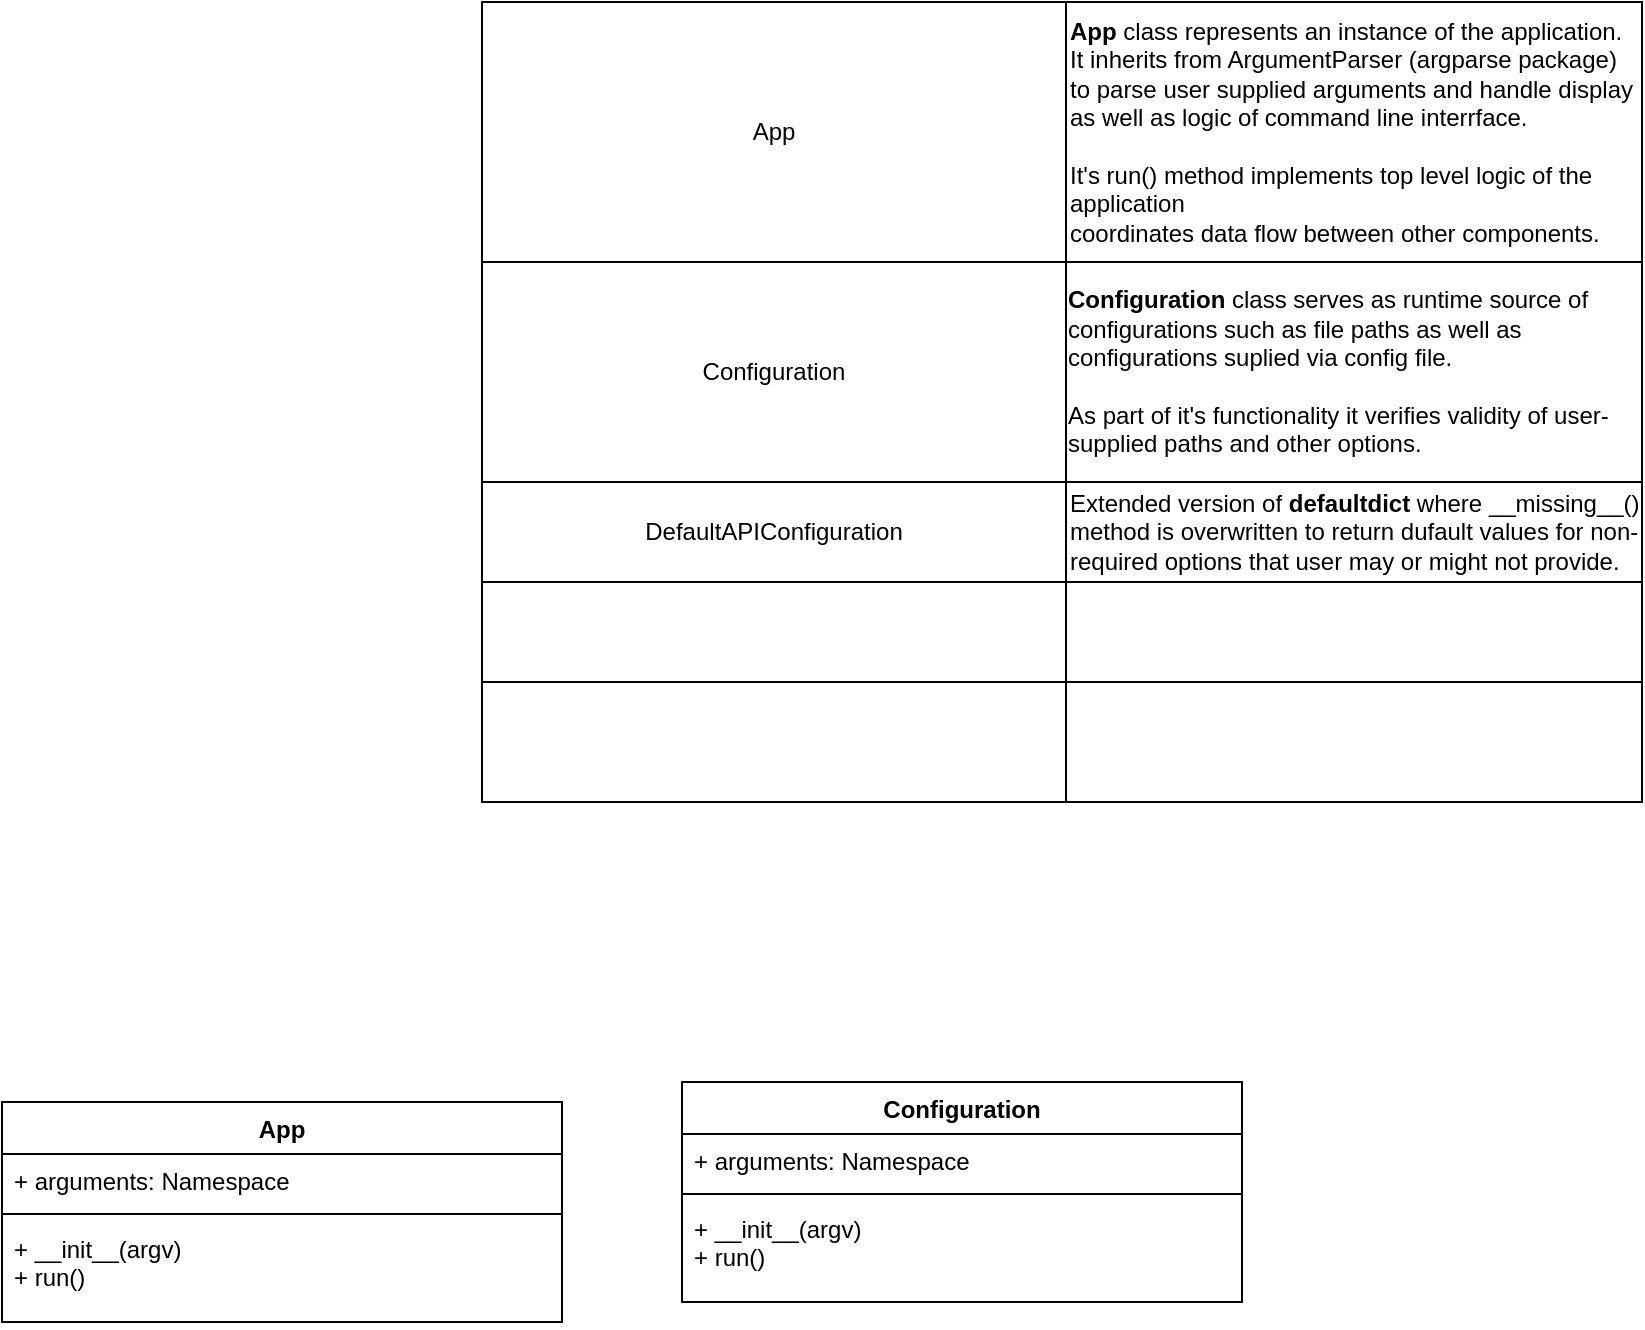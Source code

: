 <mxfile version="22.1.2" type="device">
  <diagram name="Page-1" id="nxzP-WKnG5CjMn-z9xEN">
    <mxGraphModel dx="1642" dy="1927" grid="1" gridSize="10" guides="1" tooltips="1" connect="1" arrows="1" fold="1" page="1" pageScale="1" pageWidth="850" pageHeight="1100" math="0" shadow="0">
      <root>
        <mxCell id="0" />
        <mxCell id="1" parent="0" />
        <mxCell id="MZg2YMzQPQKOLDvqLEEp-1" value="App&lt;br&gt;" style="swimlane;fontStyle=1;align=center;verticalAlign=top;childLayout=stackLayout;horizontal=1;startSize=26;horizontalStack=0;resizeParent=1;resizeParentMax=0;resizeLast=0;collapsible=1;marginBottom=0;whiteSpace=wrap;html=1;" vertex="1" parent="1">
          <mxGeometry x="-20" y="400" width="280" height="110" as="geometry" />
        </mxCell>
        <mxCell id="MZg2YMzQPQKOLDvqLEEp-2" value="+ arguments: Namespace" style="text;strokeColor=none;fillColor=none;align=left;verticalAlign=top;spacingLeft=4;spacingRight=4;overflow=hidden;rotatable=0;points=[[0,0.5],[1,0.5]];portConstraint=eastwest;whiteSpace=wrap;html=1;" vertex="1" parent="MZg2YMzQPQKOLDvqLEEp-1">
          <mxGeometry y="26" width="280" height="26" as="geometry" />
        </mxCell>
        <mxCell id="MZg2YMzQPQKOLDvqLEEp-3" value="" style="line;strokeWidth=1;fillColor=none;align=left;verticalAlign=middle;spacingTop=-1;spacingLeft=3;spacingRight=3;rotatable=0;labelPosition=right;points=[];portConstraint=eastwest;strokeColor=inherit;" vertex="1" parent="MZg2YMzQPQKOLDvqLEEp-1">
          <mxGeometry y="52" width="280" height="8" as="geometry" />
        </mxCell>
        <mxCell id="MZg2YMzQPQKOLDvqLEEp-4" value="+ __init__(argv)&lt;br&gt;+ run()" style="text;strokeColor=none;fillColor=none;align=left;verticalAlign=top;spacingLeft=4;spacingRight=4;overflow=hidden;rotatable=0;points=[[0,0.5],[1,0.5]];portConstraint=eastwest;whiteSpace=wrap;html=1;" vertex="1" parent="MZg2YMzQPQKOLDvqLEEp-1">
          <mxGeometry y="60" width="280" height="50" as="geometry" />
        </mxCell>
        <mxCell id="MZg2YMzQPQKOLDvqLEEp-6" value="Configuration" style="swimlane;fontStyle=1;align=center;verticalAlign=top;childLayout=stackLayout;horizontal=1;startSize=26;horizontalStack=0;resizeParent=1;resizeParentMax=0;resizeLast=0;collapsible=1;marginBottom=0;whiteSpace=wrap;html=1;" vertex="1" parent="1">
          <mxGeometry x="320" y="390" width="280" height="110" as="geometry" />
        </mxCell>
        <mxCell id="MZg2YMzQPQKOLDvqLEEp-7" value="+ arguments: Namespace" style="text;strokeColor=none;fillColor=none;align=left;verticalAlign=top;spacingLeft=4;spacingRight=4;overflow=hidden;rotatable=0;points=[[0,0.5],[1,0.5]];portConstraint=eastwest;whiteSpace=wrap;html=1;" vertex="1" parent="MZg2YMzQPQKOLDvqLEEp-6">
          <mxGeometry y="26" width="280" height="26" as="geometry" />
        </mxCell>
        <mxCell id="MZg2YMzQPQKOLDvqLEEp-8" value="" style="line;strokeWidth=1;fillColor=none;align=left;verticalAlign=middle;spacingTop=-1;spacingLeft=3;spacingRight=3;rotatable=0;labelPosition=right;points=[];portConstraint=eastwest;strokeColor=inherit;" vertex="1" parent="MZg2YMzQPQKOLDvqLEEp-6">
          <mxGeometry y="52" width="280" height="8" as="geometry" />
        </mxCell>
        <mxCell id="MZg2YMzQPQKOLDvqLEEp-9" value="+ __init__(argv)&lt;br&gt;+ run()" style="text;strokeColor=none;fillColor=none;align=left;verticalAlign=top;spacingLeft=4;spacingRight=4;overflow=hidden;rotatable=0;points=[[0,0.5],[1,0.5]];portConstraint=eastwest;whiteSpace=wrap;html=1;" vertex="1" parent="MZg2YMzQPQKOLDvqLEEp-6">
          <mxGeometry y="60" width="280" height="50" as="geometry" />
        </mxCell>
        <mxCell id="MZg2YMzQPQKOLDvqLEEp-11" value="" style="shape=table;startSize=0;container=1;collapsible=0;childLayout=tableLayout;" vertex="1" parent="1">
          <mxGeometry x="220" y="-150" width="580" height="400" as="geometry" />
        </mxCell>
        <mxCell id="MZg2YMzQPQKOLDvqLEEp-12" value="" style="shape=tableRow;horizontal=0;startSize=0;swimlaneHead=0;swimlaneBody=0;strokeColor=inherit;top=0;left=0;bottom=0;right=0;collapsible=0;dropTarget=0;fillColor=none;points=[[0,0.5],[1,0.5]];portConstraint=eastwest;" vertex="1" parent="MZg2YMzQPQKOLDvqLEEp-11">
          <mxGeometry width="580" height="130" as="geometry" />
        </mxCell>
        <mxCell id="MZg2YMzQPQKOLDvqLEEp-13" value="App" style="shape=partialRectangle;html=1;whiteSpace=wrap;connectable=0;strokeColor=inherit;overflow=hidden;fillColor=none;top=0;left=0;bottom=0;right=0;pointerEvents=1;" vertex="1" parent="MZg2YMzQPQKOLDvqLEEp-12">
          <mxGeometry width="292" height="130" as="geometry">
            <mxRectangle width="292" height="130" as="alternateBounds" />
          </mxGeometry>
        </mxCell>
        <mxCell id="MZg2YMzQPQKOLDvqLEEp-14" value="&lt;b style=&quot;border-color: var(--border-color);&quot;&gt;App&lt;/b&gt;&amp;nbsp;class represents an instance of the application.&lt;br style=&quot;border-color: var(--border-color);&quot;&gt;&lt;span style=&quot;&quot;&gt;It inherits from ArgumentParser (argparse package)&lt;/span&gt;&lt;br style=&quot;border-color: var(--border-color);&quot;&gt;&lt;span style=&quot;&quot;&gt;to parse user supplied arguments and handle display&lt;/span&gt;&lt;br style=&quot;border-color: var(--border-color);&quot;&gt;&lt;span style=&quot;&quot;&gt;as well as logic of command line interrface.&amp;nbsp;&lt;/span&gt;&lt;br style=&quot;border-color: var(--border-color);&quot;&gt;&lt;div style=&quot;border-color: var(--border-color);&quot;&gt;&lt;br style=&quot;border-color: var(--border-color);&quot;&gt;&lt;/div&gt;&lt;span style=&quot;&quot;&gt;It&#39;s run() method implements top level logic of the application&amp;nbsp;&lt;/span&gt;&lt;br style=&quot;border-color: var(--border-color);&quot;&gt;&lt;span style=&quot;&quot;&gt;coordinates data flow between other components.&amp;nbsp;&lt;/span&gt;" style="shape=partialRectangle;html=1;whiteSpace=wrap;connectable=0;strokeColor=inherit;overflow=hidden;fillColor=none;top=0;left=0;bottom=0;right=0;pointerEvents=1;align=left;" vertex="1" parent="MZg2YMzQPQKOLDvqLEEp-12">
          <mxGeometry x="292" width="288" height="130" as="geometry">
            <mxRectangle width="288" height="130" as="alternateBounds" />
          </mxGeometry>
        </mxCell>
        <mxCell id="MZg2YMzQPQKOLDvqLEEp-15" value="" style="shape=tableRow;horizontal=0;startSize=0;swimlaneHead=0;swimlaneBody=0;strokeColor=inherit;top=0;left=0;bottom=0;right=0;collapsible=0;dropTarget=0;fillColor=none;points=[[0,0.5],[1,0.5]];portConstraint=eastwest;" vertex="1" parent="MZg2YMzQPQKOLDvqLEEp-11">
          <mxGeometry y="130" width="580" height="110" as="geometry" />
        </mxCell>
        <mxCell id="MZg2YMzQPQKOLDvqLEEp-16" value="Configuration" style="shape=partialRectangle;html=1;whiteSpace=wrap;connectable=0;strokeColor=inherit;overflow=hidden;fillColor=none;top=0;left=0;bottom=0;right=0;pointerEvents=1;" vertex="1" parent="MZg2YMzQPQKOLDvqLEEp-15">
          <mxGeometry width="292" height="110" as="geometry">
            <mxRectangle width="292" height="110" as="alternateBounds" />
          </mxGeometry>
        </mxCell>
        <mxCell id="MZg2YMzQPQKOLDvqLEEp-17" value="&lt;div style=&quot;border-color: var(--border-color); text-align: left;&quot;&gt;&lt;b style=&quot;border-color: var(--border-color);&quot;&gt;Configuration&lt;/b&gt;&amp;nbsp;class serves as runtime source of configurations&amp;nbsp;&lt;span style=&quot;background-color: initial;&quot;&gt;such as file paths as well as configurations suplied via config file.&lt;/span&gt;&lt;/div&gt;&lt;div style=&quot;border-color: var(--border-color); text-align: left;&quot;&gt;&lt;br style=&quot;border-color: var(--border-color);&quot;&gt;&lt;/div&gt;&lt;div style=&quot;border-color: var(--border-color); text-align: left;&quot;&gt;&lt;span style=&quot;border-color: var(--border-color); background-color: initial;&quot;&gt;As part of it&#39;s functionality it verifies validity of user-supplied paths&amp;nbsp;&lt;/span&gt;&lt;span style=&quot;background-color: initial;&quot;&gt;and other options.&lt;/span&gt;&lt;/div&gt;" style="shape=partialRectangle;html=1;whiteSpace=wrap;connectable=0;strokeColor=inherit;overflow=hidden;fillColor=none;top=0;left=0;bottom=0;right=0;pointerEvents=1;" vertex="1" parent="MZg2YMzQPQKOLDvqLEEp-15">
          <mxGeometry x="292" width="288" height="110" as="geometry">
            <mxRectangle width="288" height="110" as="alternateBounds" />
          </mxGeometry>
        </mxCell>
        <mxCell id="MZg2YMzQPQKOLDvqLEEp-18" value="" style="shape=tableRow;horizontal=0;startSize=0;swimlaneHead=0;swimlaneBody=0;strokeColor=inherit;top=0;left=0;bottom=0;right=0;collapsible=0;dropTarget=0;fillColor=none;points=[[0,0.5],[1,0.5]];portConstraint=eastwest;" vertex="1" parent="MZg2YMzQPQKOLDvqLEEp-11">
          <mxGeometry y="240" width="580" height="50" as="geometry" />
        </mxCell>
        <mxCell id="MZg2YMzQPQKOLDvqLEEp-19" value="DefaultAPIConfiguration" style="shape=partialRectangle;html=1;whiteSpace=wrap;connectable=0;strokeColor=inherit;overflow=hidden;fillColor=none;top=0;left=0;bottom=0;right=0;pointerEvents=1;" vertex="1" parent="MZg2YMzQPQKOLDvqLEEp-18">
          <mxGeometry width="292" height="50" as="geometry">
            <mxRectangle width="292" height="50" as="alternateBounds" />
          </mxGeometry>
        </mxCell>
        <mxCell id="MZg2YMzQPQKOLDvqLEEp-20" value="Extended version of &lt;b&gt;defaultdict &lt;/b&gt;where __missing__()&lt;br&gt;method is overwritten to return dufault values for non-required options that user may or might not provide." style="shape=partialRectangle;html=1;whiteSpace=wrap;connectable=0;strokeColor=inherit;overflow=hidden;fillColor=none;top=0;left=0;bottom=0;right=0;pointerEvents=1;align=left;" vertex="1" parent="MZg2YMzQPQKOLDvqLEEp-18">
          <mxGeometry x="292" width="288" height="50" as="geometry">
            <mxRectangle width="288" height="50" as="alternateBounds" />
          </mxGeometry>
        </mxCell>
        <mxCell id="MZg2YMzQPQKOLDvqLEEp-21" value="" style="shape=tableRow;horizontal=0;startSize=0;swimlaneHead=0;swimlaneBody=0;strokeColor=inherit;top=0;left=0;bottom=0;right=0;collapsible=0;dropTarget=0;fillColor=none;points=[[0,0.5],[1,0.5]];portConstraint=eastwest;" vertex="1" parent="MZg2YMzQPQKOLDvqLEEp-11">
          <mxGeometry y="290" width="580" height="50" as="geometry" />
        </mxCell>
        <mxCell id="MZg2YMzQPQKOLDvqLEEp-22" value="" style="shape=partialRectangle;html=1;whiteSpace=wrap;connectable=0;strokeColor=inherit;overflow=hidden;fillColor=none;top=0;left=0;bottom=0;right=0;pointerEvents=1;" vertex="1" parent="MZg2YMzQPQKOLDvqLEEp-21">
          <mxGeometry width="292" height="50" as="geometry">
            <mxRectangle width="292" height="50" as="alternateBounds" />
          </mxGeometry>
        </mxCell>
        <mxCell id="MZg2YMzQPQKOLDvqLEEp-23" value="" style="shape=partialRectangle;html=1;whiteSpace=wrap;connectable=0;strokeColor=inherit;overflow=hidden;fillColor=none;top=0;left=0;bottom=0;right=0;pointerEvents=1;" vertex="1" parent="MZg2YMzQPQKOLDvqLEEp-21">
          <mxGeometry x="292" width="288" height="50" as="geometry">
            <mxRectangle width="288" height="50" as="alternateBounds" />
          </mxGeometry>
        </mxCell>
        <mxCell id="MZg2YMzQPQKOLDvqLEEp-24" value="" style="shape=tableRow;horizontal=0;startSize=0;swimlaneHead=0;swimlaneBody=0;strokeColor=inherit;top=0;left=0;bottom=0;right=0;collapsible=0;dropTarget=0;fillColor=none;points=[[0,0.5],[1,0.5]];portConstraint=eastwest;" vertex="1" parent="MZg2YMzQPQKOLDvqLEEp-11">
          <mxGeometry y="340" width="580" height="60" as="geometry" />
        </mxCell>
        <mxCell id="MZg2YMzQPQKOLDvqLEEp-25" value="" style="shape=partialRectangle;html=1;whiteSpace=wrap;connectable=0;strokeColor=inherit;overflow=hidden;fillColor=none;top=0;left=0;bottom=0;right=0;pointerEvents=1;" vertex="1" parent="MZg2YMzQPQKOLDvqLEEp-24">
          <mxGeometry width="292" height="60" as="geometry">
            <mxRectangle width="292" height="60" as="alternateBounds" />
          </mxGeometry>
        </mxCell>
        <mxCell id="MZg2YMzQPQKOLDvqLEEp-26" value="" style="shape=partialRectangle;html=1;whiteSpace=wrap;connectable=0;strokeColor=inherit;overflow=hidden;fillColor=none;top=0;left=0;bottom=0;right=0;pointerEvents=1;" vertex="1" parent="MZg2YMzQPQKOLDvqLEEp-24">
          <mxGeometry x="292" width="288" height="60" as="geometry">
            <mxRectangle width="288" height="60" as="alternateBounds" />
          </mxGeometry>
        </mxCell>
      </root>
    </mxGraphModel>
  </diagram>
</mxfile>
